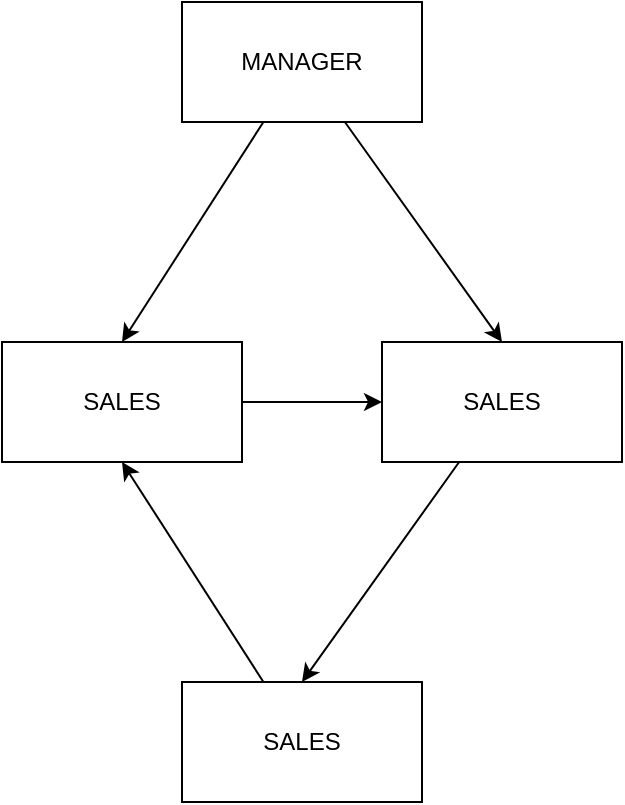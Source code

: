 <mxfile>
    <diagram id="zJmNyP-9O2RTxjAU0P1G" name="DCG">
        <mxGraphModel dx="858" dy="709" grid="1" gridSize="10" guides="1" tooltips="1" connect="1" arrows="1" fold="1" page="1" pageScale="1" pageWidth="1200" pageHeight="1920" math="0" shadow="0">
            <root>
                <mxCell id="0"/>
                <mxCell id="1" parent="0"/>
                <mxCell id="5" style="edgeStyle=none;html=1;entryX=0;entryY=0.5;entryDx=0;entryDy=0;" parent="1" source="2" target="3" edge="1">
                    <mxGeometry relative="1" as="geometry"/>
                </mxCell>
                <mxCell id="2" value="SALES" style="rounded=0;whiteSpace=wrap;html=1;" parent="1" vertex="1">
                    <mxGeometry x="170" y="200" width="120" height="60" as="geometry"/>
                </mxCell>
                <mxCell id="6" style="edgeStyle=none;html=1;entryX=0.5;entryY=0;entryDx=0;entryDy=0;" parent="1" source="3" target="4" edge="1">
                    <mxGeometry relative="1" as="geometry"/>
                </mxCell>
                <mxCell id="3" value="SALES" style="rounded=0;whiteSpace=wrap;html=1;" parent="1" vertex="1">
                    <mxGeometry x="360" y="200" width="120" height="60" as="geometry"/>
                </mxCell>
                <mxCell id="7" style="edgeStyle=none;html=1;entryX=0.5;entryY=1;entryDx=0;entryDy=0;" parent="1" source="4" target="2" edge="1">
                    <mxGeometry relative="1" as="geometry"/>
                </mxCell>
                <mxCell id="4" value="SALES" style="rounded=0;whiteSpace=wrap;html=1;" parent="1" vertex="1">
                    <mxGeometry x="260" y="370" width="120" height="60" as="geometry"/>
                </mxCell>
                <mxCell id="9" style="edgeStyle=none;html=1;entryX=0.5;entryY=0;entryDx=0;entryDy=0;" parent="1" source="8" target="2" edge="1">
                    <mxGeometry relative="1" as="geometry"/>
                </mxCell>
                <mxCell id="10" style="edgeStyle=none;html=1;entryX=0.5;entryY=0;entryDx=0;entryDy=0;" parent="1" source="8" target="3" edge="1">
                    <mxGeometry relative="1" as="geometry"/>
                </mxCell>
                <mxCell id="8" value="MANAGER" style="rounded=0;whiteSpace=wrap;html=1;" parent="1" vertex="1">
                    <mxGeometry x="260" y="30" width="120" height="60" as="geometry"/>
                </mxCell>
            </root>
        </mxGraphModel>
    </diagram>
    <diagram id="UWYa5Gc-c97gmii6k0If" name="Tree">
        <mxGraphModel dx="969" dy="950" grid="1" gridSize="10" guides="1" tooltips="1" connect="1" arrows="1" fold="1" page="1" pageScale="1" pageWidth="1200" pageHeight="1920" math="0" shadow="0">
            <root>
                <mxCell id="6-Rpkxrz2vQuHgHST7YP-0"/>
                <mxCell id="6-Rpkxrz2vQuHgHST7YP-1" parent="6-Rpkxrz2vQuHgHST7YP-0"/>
                <mxCell id="ZTAdP6u9mCJii2doX_Q9-29" value="1 year old" style="rounded=0;whiteSpace=wrap;html=1;align=left;verticalAlign=top;" vertex="1" parent="6-Rpkxrz2vQuHgHST7YP-1">
                    <mxGeometry x="840" y="200" width="160" height="470" as="geometry"/>
                </mxCell>
                <mxCell id="ZTAdP6u9mCJii2doX_Q9-28" value="2 years old" style="rounded=0;whiteSpace=wrap;html=1;align=left;verticalAlign=top;" vertex="1" parent="6-Rpkxrz2vQuHgHST7YP-1">
                    <mxGeometry x="160" y="200" width="660" height="470" as="geometry"/>
                </mxCell>
                <mxCell id="ZTAdP6u9mCJii2doX_Q9-12" style="edgeStyle=none;html=1;entryX=0.5;entryY=0;entryDx=0;entryDy=0;" parent="6-Rpkxrz2vQuHgHST7YP-1" source="ZTAdP6u9mCJii2doX_Q9-0" target="ZTAdP6u9mCJii2doX_Q9-1" edge="1">
                    <mxGeometry relative="1" as="geometry"/>
                </mxCell>
                <mxCell id="ZTAdP6u9mCJii2doX_Q9-13" style="edgeStyle=none;html=1;entryX=0.5;entryY=0;entryDx=0;entryDy=0;" parent="6-Rpkxrz2vQuHgHST7YP-1" source="ZTAdP6u9mCJii2doX_Q9-0" target="ZTAdP6u9mCJii2doX_Q9-2" edge="1">
                    <mxGeometry relative="1" as="geometry"/>
                </mxCell>
                <mxCell id="ZTAdP6u9mCJii2doX_Q9-14" style="edgeStyle=none;html=1;entryX=0.5;entryY=0;entryDx=0;entryDy=0;" parent="6-Rpkxrz2vQuHgHST7YP-1" source="ZTAdP6u9mCJii2doX_Q9-0" target="ZTAdP6u9mCJii2doX_Q9-9" edge="1">
                    <mxGeometry relative="1" as="geometry"/>
                </mxCell>
                <mxCell id="ZTAdP6u9mCJii2doX_Q9-0" value="Manager [man_1]" style="rounded=0;whiteSpace=wrap;html=1;" parent="6-Rpkxrz2vQuHgHST7YP-1" vertex="1">
                    <mxGeometry x="380" y="260" width="120" height="60" as="geometry"/>
                </mxCell>
                <mxCell id="ZTAdP6u9mCJii2doX_Q9-15" style="edgeStyle=none;html=1;entryX=0.5;entryY=0;entryDx=0;entryDy=0;" parent="6-Rpkxrz2vQuHgHST7YP-1" source="ZTAdP6u9mCJii2doX_Q9-1" target="ZTAdP6u9mCJii2doX_Q9-3" edge="1">
                    <mxGeometry relative="1" as="geometry"/>
                </mxCell>
                <mxCell id="ZTAdP6u9mCJii2doX_Q9-17" style="edgeStyle=none;html=1;entryX=0.5;entryY=0;entryDx=0;entryDy=0;" parent="6-Rpkxrz2vQuHgHST7YP-1" source="ZTAdP6u9mCJii2doX_Q9-1" target="ZTAdP6u9mCJii2doX_Q9-5" edge="1">
                    <mxGeometry relative="1" as="geometry"/>
                </mxCell>
                <mxCell id="ZTAdP6u9mCJii2doX_Q9-1" value="Sales [sal_02]" style="rounded=0;whiteSpace=wrap;html=1;" parent="6-Rpkxrz2vQuHgHST7YP-1" vertex="1">
                    <mxGeometry x="250" y="370" width="120" height="60" as="geometry"/>
                </mxCell>
                <mxCell id="ZTAdP6u9mCJii2doX_Q9-20" style="edgeStyle=none;html=1;entryX=0.5;entryY=0;entryDx=0;entryDy=0;" parent="6-Rpkxrz2vQuHgHST7YP-1" source="ZTAdP6u9mCJii2doX_Q9-2" target="ZTAdP6u9mCJii2doX_Q9-10" edge="1">
                    <mxGeometry relative="1" as="geometry"/>
                </mxCell>
                <mxCell id="ZTAdP6u9mCJii2doX_Q9-21" style="edgeStyle=none;html=1;entryX=0.5;entryY=0;entryDx=0;entryDy=0;" parent="6-Rpkxrz2vQuHgHST7YP-1" source="ZTAdP6u9mCJii2doX_Q9-2" target="ZTAdP6u9mCJii2doX_Q9-11" edge="1">
                    <mxGeometry relative="1" as="geometry"/>
                </mxCell>
                <mxCell id="ZTAdP6u9mCJii2doX_Q9-2" value="Sales [sal_08]" style="rounded=0;whiteSpace=wrap;html=1;" parent="6-Rpkxrz2vQuHgHST7YP-1" vertex="1">
                    <mxGeometry x="520" y="370" width="120" height="60" as="geometry"/>
                </mxCell>
                <mxCell id="ZTAdP6u9mCJii2doX_Q9-16" style="edgeStyle=none;html=1;entryX=0.5;entryY=0;entryDx=0;entryDy=0;" parent="6-Rpkxrz2vQuHgHST7YP-1" source="ZTAdP6u9mCJii2doX_Q9-3" target="ZTAdP6u9mCJii2doX_Q9-6" edge="1">
                    <mxGeometry relative="1" as="geometry"/>
                </mxCell>
                <mxCell id="ZTAdP6u9mCJii2doX_Q9-3" value="Manager [man_03]" style="rounded=0;whiteSpace=wrap;html=1;" parent="6-Rpkxrz2vQuHgHST7YP-1" vertex="1">
                    <mxGeometry x="170" y="480" width="120" height="60" as="geometry"/>
                </mxCell>
                <mxCell id="ZTAdP6u9mCJii2doX_Q9-18" style="edgeStyle=none;html=1;entryX=0.5;entryY=0;entryDx=0;entryDy=0;" parent="6-Rpkxrz2vQuHgHST7YP-1" source="ZTAdP6u9mCJii2doX_Q9-5" target="ZTAdP6u9mCJii2doX_Q9-7" edge="1">
                    <mxGeometry relative="1" as="geometry"/>
                </mxCell>
                <mxCell id="ZTAdP6u9mCJii2doX_Q9-19" style="edgeStyle=none;html=1;entryX=0.5;entryY=0;entryDx=0;entryDy=0;" parent="6-Rpkxrz2vQuHgHST7YP-1" source="ZTAdP6u9mCJii2doX_Q9-5" target="ZTAdP6u9mCJii2doX_Q9-8" edge="1">
                    <mxGeometry relative="1" as="geometry"/>
                </mxCell>
                <mxCell id="ZTAdP6u9mCJii2doX_Q9-5" value="Manager [man_05]" style="rounded=0;whiteSpace=wrap;html=1;" parent="6-Rpkxrz2vQuHgHST7YP-1" vertex="1">
                    <mxGeometry x="340" y="480" width="120" height="60" as="geometry"/>
                </mxCell>
                <mxCell id="ZTAdP6u9mCJii2doX_Q9-6" value="Employee [reg_04]" style="rounded=0;whiteSpace=wrap;html=1;" parent="6-Rpkxrz2vQuHgHST7YP-1" vertex="1">
                    <mxGeometry x="170" y="590" width="120" height="60" as="geometry"/>
                </mxCell>
                <mxCell id="ZTAdP6u9mCJii2doX_Q9-7" value="Employee [reg_06]" style="rounded=0;whiteSpace=wrap;html=1;" parent="6-Rpkxrz2vQuHgHST7YP-1" vertex="1">
                    <mxGeometry x="340" y="590" width="120" height="60" as="geometry"/>
                </mxCell>
                <mxCell id="ZTAdP6u9mCJii2doX_Q9-8" value="Employee [reg_07]" style="rounded=0;whiteSpace=wrap;html=1;" parent="6-Rpkxrz2vQuHgHST7YP-1" vertex="1">
                    <mxGeometry x="510" y="590" width="120" height="60" as="geometry"/>
                </mxCell>
                <mxCell id="ZTAdP6u9mCJii2doX_Q9-9" value="Employee [reg_11]" style="rounded=0;whiteSpace=wrap;html=1;" parent="6-Rpkxrz2vQuHgHST7YP-1" vertex="1">
                    <mxGeometry x="680" y="370" width="120" height="60" as="geometry"/>
                </mxCell>
                <mxCell id="ZTAdP6u9mCJii2doX_Q9-10" value="Employee [reg_09]" style="rounded=0;whiteSpace=wrap;html=1;" parent="6-Rpkxrz2vQuHgHST7YP-1" vertex="1">
                    <mxGeometry x="520" y="480" width="120" height="60" as="geometry"/>
                </mxCell>
                <mxCell id="ZTAdP6u9mCJii2doX_Q9-11" value="Employee [reg_10]" style="rounded=0;whiteSpace=wrap;html=1;" parent="6-Rpkxrz2vQuHgHST7YP-1" vertex="1">
                    <mxGeometry x="680" y="480" width="120" height="60" as="geometry"/>
                </mxCell>
                <mxCell id="ZTAdP6u9mCJii2doX_Q9-23" style="edgeStyle=none;html=1;" edge="1" parent="6-Rpkxrz2vQuHgHST7YP-1" source="ZTAdP6u9mCJii2doX_Q9-22" target="ZTAdP6u9mCJii2doX_Q9-4">
                    <mxGeometry relative="1" as="geometry"/>
                </mxCell>
                <mxCell id="ZTAdP6u9mCJii2doX_Q9-22" value="Sales [sal_12]" style="rounded=0;whiteSpace=wrap;html=1;" parent="6-Rpkxrz2vQuHgHST7YP-1" vertex="1">
                    <mxGeometry x="860" y="260" width="120" height="60" as="geometry"/>
                </mxCell>
                <mxCell id="ZTAdP6u9mCJii2doX_Q9-4" value="Employee [reg_13]" style="rounded=0;whiteSpace=wrap;html=1;" vertex="1" parent="6-Rpkxrz2vQuHgHST7YP-1">
                    <mxGeometry x="860" y="370" width="120" height="60" as="geometry"/>
                </mxCell>
                <mxCell id="ZTAdP6u9mCJii2doX_Q9-25" style="edgeStyle=none;html=1;entryX=0.5;entryY=0;entryDx=0;entryDy=0;dashed=1;" edge="1" parent="6-Rpkxrz2vQuHgHST7YP-1" source="ZTAdP6u9mCJii2doX_Q9-24" target="ZTAdP6u9mCJii2doX_Q9-0">
                    <mxGeometry relative="1" as="geometry"/>
                </mxCell>
                <mxCell id="ZTAdP6u9mCJii2doX_Q9-26" style="edgeStyle=none;html=1;entryX=0.5;entryY=0;entryDx=0;entryDy=0;dashed=1;" edge="1" parent="6-Rpkxrz2vQuHgHST7YP-1" source="ZTAdP6u9mCJii2doX_Q9-24" target="ZTAdP6u9mCJii2doX_Q9-22">
                    <mxGeometry relative="1" as="geometry"/>
                </mxCell>
                <mxCell id="ZTAdP6u9mCJii2doX_Q9-24" value="Company" style="rounded=0;whiteSpace=wrap;html=1;" vertex="1" parent="6-Rpkxrz2vQuHgHST7YP-1">
                    <mxGeometry x="610" y="110" width="120" height="60" as="geometry"/>
                </mxCell>
            </root>
        </mxGraphModel>
    </diagram>
</mxfile>
